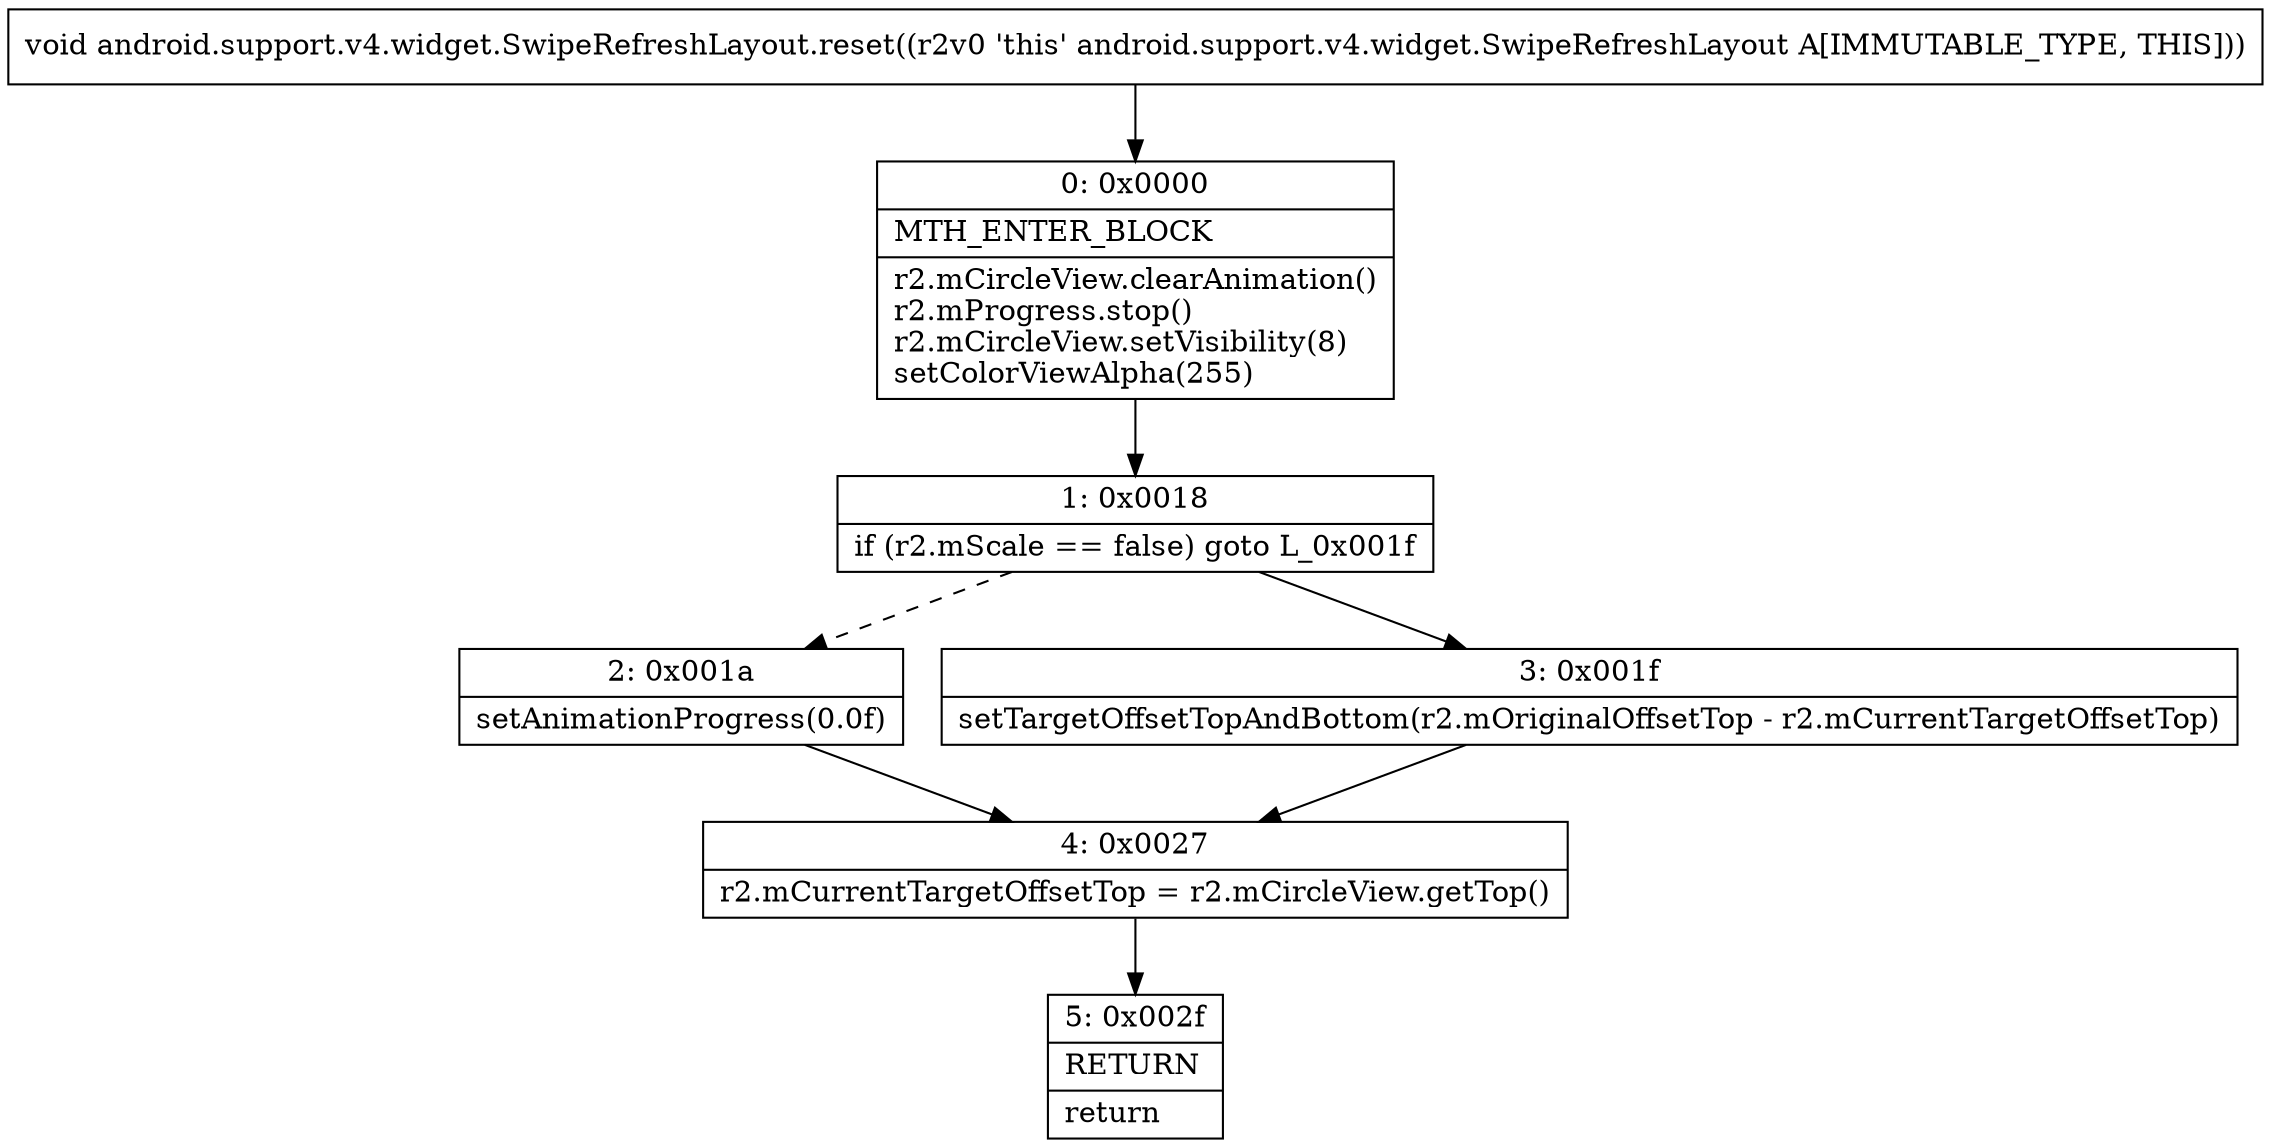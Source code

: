 digraph "CFG forandroid.support.v4.widget.SwipeRefreshLayout.reset()V" {
Node_0 [shape=record,label="{0\:\ 0x0000|MTH_ENTER_BLOCK\l|r2.mCircleView.clearAnimation()\lr2.mProgress.stop()\lr2.mCircleView.setVisibility(8)\lsetColorViewAlpha(255)\l}"];
Node_1 [shape=record,label="{1\:\ 0x0018|if (r2.mScale == false) goto L_0x001f\l}"];
Node_2 [shape=record,label="{2\:\ 0x001a|setAnimationProgress(0.0f)\l}"];
Node_3 [shape=record,label="{3\:\ 0x001f|setTargetOffsetTopAndBottom(r2.mOriginalOffsetTop \- r2.mCurrentTargetOffsetTop)\l}"];
Node_4 [shape=record,label="{4\:\ 0x0027|r2.mCurrentTargetOffsetTop = r2.mCircleView.getTop()\l}"];
Node_5 [shape=record,label="{5\:\ 0x002f|RETURN\l|return\l}"];
MethodNode[shape=record,label="{void android.support.v4.widget.SwipeRefreshLayout.reset((r2v0 'this' android.support.v4.widget.SwipeRefreshLayout A[IMMUTABLE_TYPE, THIS])) }"];
MethodNode -> Node_0;
Node_0 -> Node_1;
Node_1 -> Node_2[style=dashed];
Node_1 -> Node_3;
Node_2 -> Node_4;
Node_3 -> Node_4;
Node_4 -> Node_5;
}

